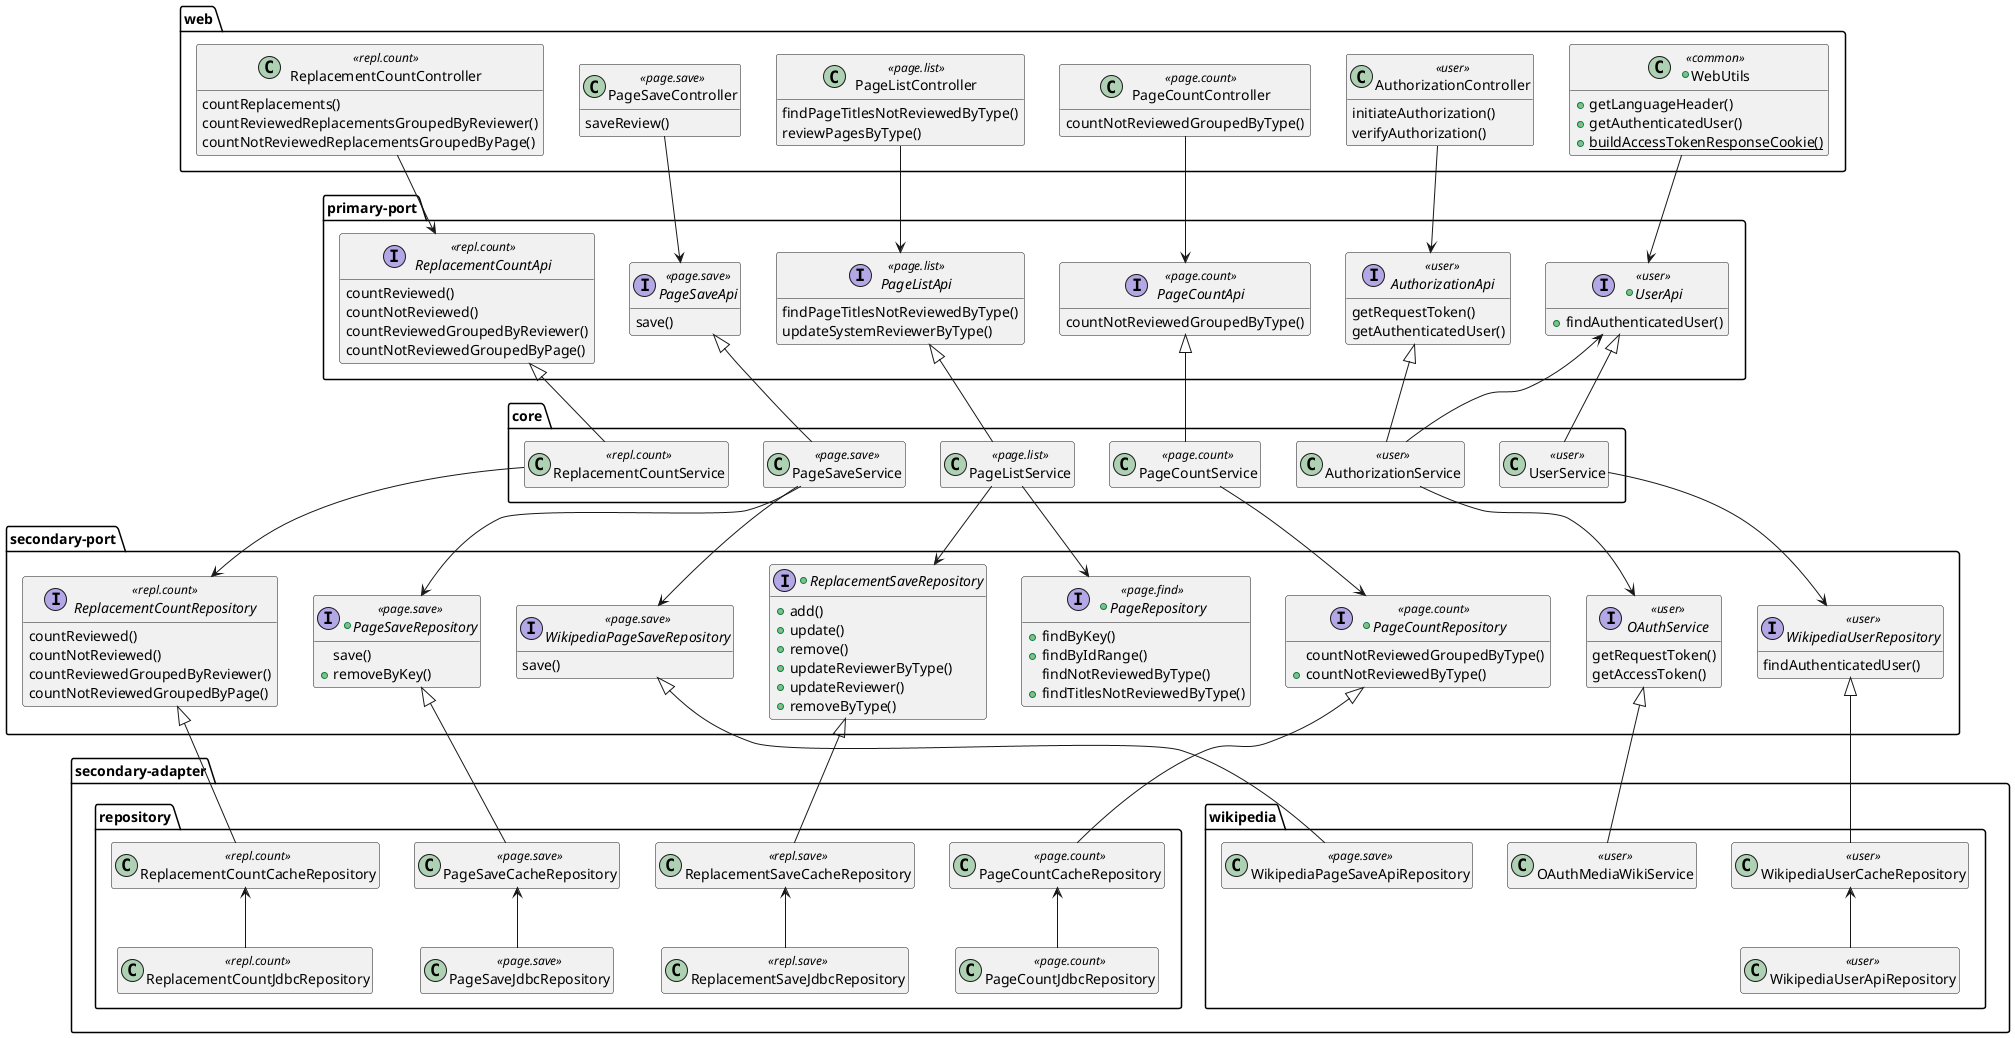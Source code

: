 @startuml
hide empty members

'USER

package web {
  +class WebUtils <<common>> {
    +getLanguageHeader()
    +getAuthenticatedUser()
    +{static}buildAccessTokenResponseCookie()
  }

  class AuthorizationController <<user>> {
    initiateAuthorization()
    verifyAuthorization()
  }
}

package primary-port {
  interface AuthorizationApi <<user>> {
    getRequestToken()
    getAuthenticatedUser()
  }

  +interface UserApi <<user>> {
    +findAuthenticatedUser()
  }
}

package core {
  class AuthorizationService <<user>>
  class UserService <<user>>
}

package secondary-port {
  interface OAuthService <<user>> {
    getRequestToken()
    getAccessToken()
  }

  interface WikipediaUserRepository <<user>> {
    findAuthenticatedUser()
  }
}

package secondary-adapter {
  package wikipedia {
    class OAuthMediaWikiService <<user>>
    class WikipediaUserApiRepository <<user>>
    class WikipediaUserCacheRepository <<user>>
  }
}

AuthorizationController --> AuthorizationApi
AuthorizationApi <|-- AuthorizationService
WebUtils --> UserApi
UserApi <-- AuthorizationService
AuthorizationService --> OAuthService
UserApi <|-- UserService
UserService --> WikipediaUserRepository
OAuthService <|-- OAuthMediaWikiService
WikipediaUserRepository <|-- WikipediaUserCacheRepository
WikipediaUserCacheRepository <-- WikipediaUserApiRepository

'PAGE COUNT

package web {
  class PageCountController <<page.count>> {
    countNotReviewedGroupedByType()
  }
}

package primary-port {
  interface PageCountApi <<page.count>> {
    countNotReviewedGroupedByType()
  }
}

package core {
  class PageCountService <<page.count>>
}

package secondary-port {
  +interface PageCountRepository <<page.count>> {
    countNotReviewedGroupedByType()
    +countNotReviewedByType()
  }
}

package secondary-adapter {
  package repository {
    class PageCountCacheRepository <<page.count>>
    class PageCountJdbcRepository <<page.count>>
  }
}

PageCountController --> PageCountApi
PageCountApi <|-- PageCountService
PageCountService --> PageCountRepository
PageCountRepository <|-- PageCountCacheRepository
PageCountCacheRepository <-- PageCountJdbcRepository

'PAGE LIST

package web {
  class PageListController <<page.list>> {
    findPageTitlesNotReviewedByType()
    reviewPagesByType()
  }
}

package primary-port {
  interface PageListApi <<page.list>> {
    findPageTitlesNotReviewedByType()
    updateSystemReviewerByType()
  }
}

package core {
  class PageListService <<page.list>>
}

PageListController --> PageListApi
PageListApi <|-- PageListService

'PAGE FIND - TODO
'TODO PageCountRepository es usado por ReviewTypeFinder y ReviewNoTypeFinder

package secondary-port {
  +interface PageRepository <<page.find>> {
    +findByKey()
    +findByIdRange()
    findNotReviewedByType()
    +findTitlesNotReviewedByType()
    'TODO También usan: ReviewXxxFinder y PageBatch/IndexService
  }
}

PageListService --> PageRepository

'PAGE SAVE

package web {
  class PageSaveController <<page.save>> {
    saveReview()
  }
}

package primary-port {
  interface PageSaveApi <<page.save>> {
    save()
  }
}

package core {
  class PageSaveService <<page.save>>
}

package secondary-port {
  +interface PageSaveRepository <<page.save>> {
    save()
    +removeByKey()
  }

  interface WikipediaPageSaveRepository <<page.save>> {
    save()
  }
}

package secondary-adapter {
  package repository {
    class PageSaveCacheRepository <<page.save>>
    class PageSaveJdbcRepository <<page.save>>
  }

  package wikipedia {
    class WikipediaPageSaveApiRepository <<page.save>>
  }
}

PageSaveController --> PageSaveApi
PageSaveApi <|-- PageSaveService
PageSaveService --> PageSaveRepository
PageSaveService --> WikipediaPageSaveRepository
PageSaveRepository <|-- PageSaveCacheRepository
PageSaveCacheRepository <-- PageSaveJdbcRepository
WikipediaPageSaveRepository <|-- WikipediaPageSaveApiRepository

'TODO ApplyCosmeticsService


'REPLACEMENT COUNT

package web {
  class ReplacementCountController <<repl.count>> {
    countReplacements()
    countReviewedReplacementsGroupedByReviewer()
    countNotReviewedReplacementsGroupedByPage()
  }
}

package primary-port {
  interface ReplacementCountApi <<repl.count>> {
    countReviewed()
    countNotReviewed()
    countReviewedGroupedByReviewer()
    countNotReviewedGroupedByPage()
  }
}

package core {
  class ReplacementCountService <<repl.count>>
}

package secondary-port {
  interface ReplacementCountRepository <<repl.count>> {
    countReviewed()
    countNotReviewed()
    countReviewedGroupedByReviewer()
    countNotReviewedGroupedByPage()
  }
}

package secondary-adapter {
  package repository {
    class ReplacementCountCacheRepository <<repl.count>>
    class ReplacementCountJdbcRepository <<repl.count>>
  }
}

ReplacementCountController --> ReplacementCountApi
ReplacementCountApi <|-- ReplacementCountService
ReplacementCountService --> ReplacementCountRepository
ReplacementCountRepository <|-- ReplacementCountCacheRepository
ReplacementCountCacheRepository <-- ReplacementCountJdbcRepository

'REPLACEMENT SAVE - TODO

package secondary-port {
  +interface ReplacementSaveRepository {
    +add()
    +update()
    +remove()
    +updateReviewerByType()
    +updateReviewer()
    +removeByType()
    'TODO También lo usan ReviewTypeFinder, ReplacementTypeSaveService, PageSaveJdbcRepository
  }
}

package secondary-adapter {
  package repository {
    class ReplacementSaveCacheRepository <<repl.save>>
    class ReplacementSaveJdbcRepository <<repl.save>>
  }
}

PageListService --> ReplacementSaveRepository
ReplacementSaveRepository <|-- ReplacementSaveCacheRepository
ReplacementSaveCacheRepository <-- ReplacementSaveJdbcRepository
@enduml
